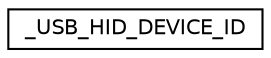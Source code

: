 digraph "Graphical Class Hierarchy"
{
  edge [fontname="Helvetica",fontsize="10",labelfontname="Helvetica",labelfontsize="10"];
  node [fontname="Helvetica",fontsize="10",shape=record];
  rankdir="LR";
  Node1 [label="_USB_HID_DEVICE_ID",height=0.2,width=0.4,color="black", fillcolor="white", style="filled",URL="$struct___u_s_b___h_i_d___d_e_v_i_c_e___i_d.html"];
}
